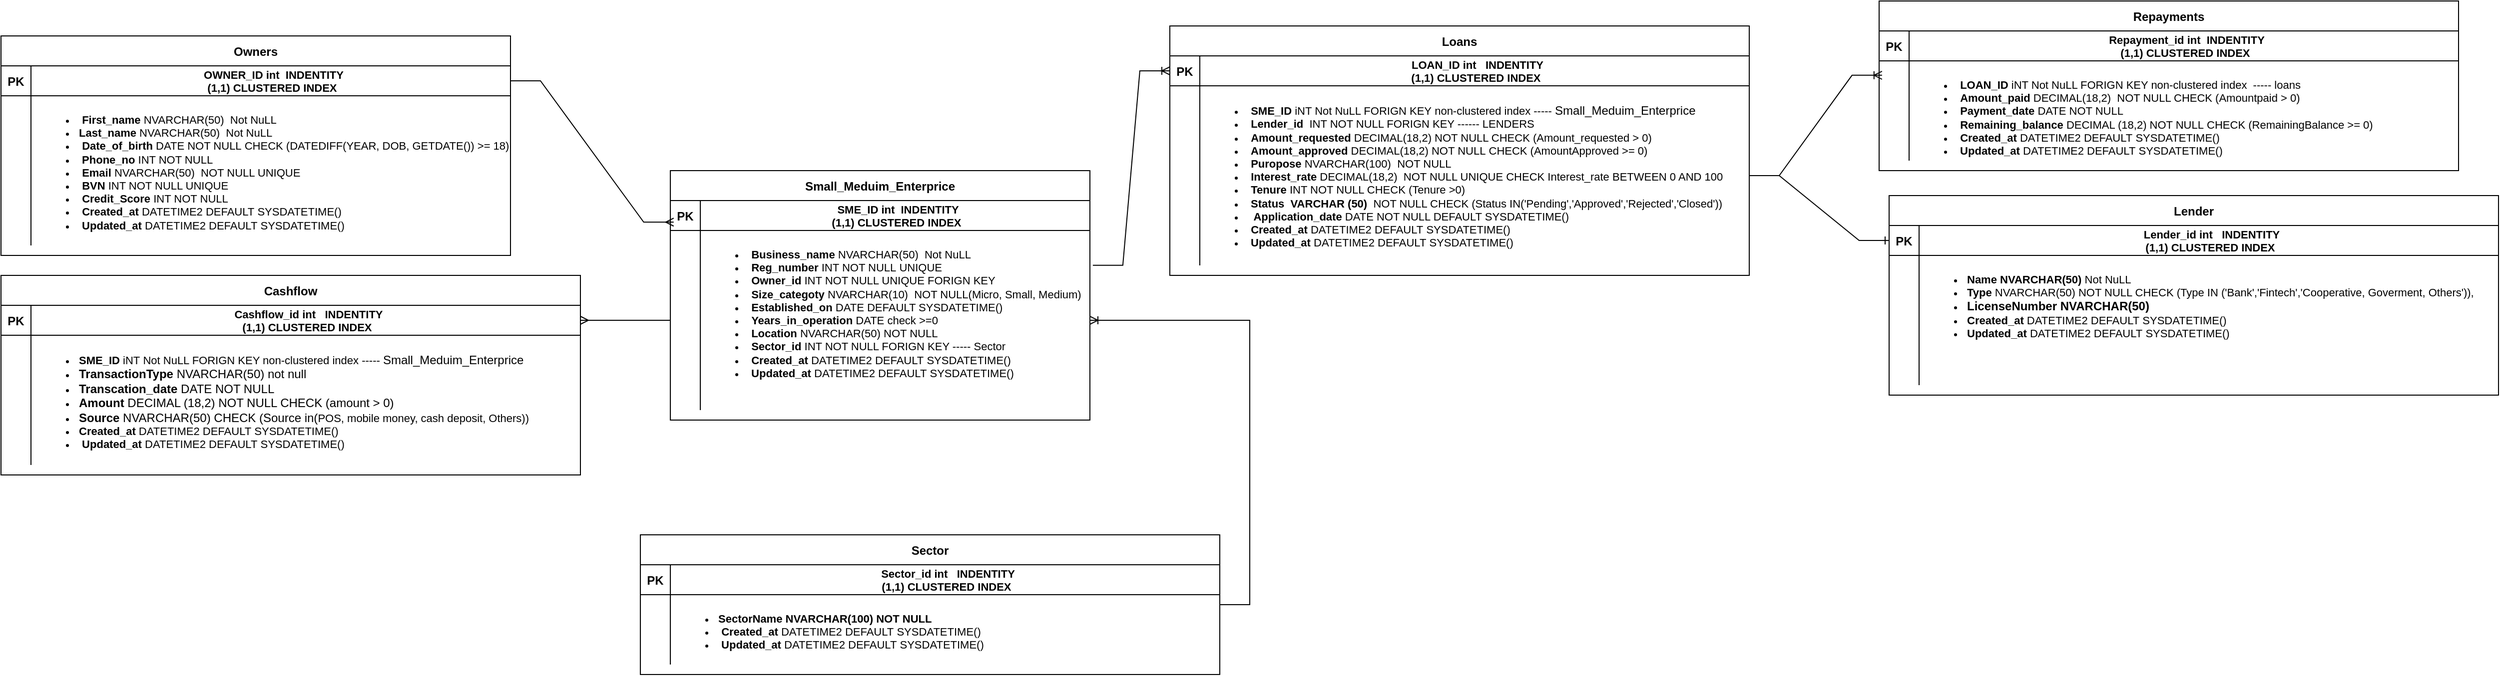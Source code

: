 <mxfile version="28.1.2">
  <diagram id="R2lEEEUBdFMjLlhIrx00" name="Page-1">
    <mxGraphModel dx="3134" dy="1358" grid="1" gridSize="10" guides="1" tooltips="1" connect="1" arrows="0" fold="1" page="1" pageScale="1" pageWidth="850" pageHeight="1100" math="0" shadow="0" extFonts="Permanent Marker^https://fonts.googleapis.com/css?family=Permanent+Marker">
      <root>
        <mxCell id="0" />
        <mxCell id="1" parent="0" />
        <mxCell id="C-vyLk0tnHw3VtMMgP7b-23" value="Small_Meduim_Enterprice" style="shape=table;startSize=30;container=1;collapsible=1;childLayout=tableLayout;fixedRows=1;rowLines=0;fontStyle=1;align=center;resizeLast=1;" parent="1" vertex="1">
          <mxGeometry x="70" y="325" width="420" height="250" as="geometry" />
        </mxCell>
        <mxCell id="C-vyLk0tnHw3VtMMgP7b-24" value="" style="shape=partialRectangle;collapsible=0;dropTarget=0;pointerEvents=0;fillColor=none;points=[[0,0.5],[1,0.5]];portConstraint=eastwest;top=0;left=0;right=0;bottom=1;" parent="C-vyLk0tnHw3VtMMgP7b-23" vertex="1">
          <mxGeometry y="30" width="420" height="30" as="geometry" />
        </mxCell>
        <mxCell id="C-vyLk0tnHw3VtMMgP7b-25" value="PK" style="shape=partialRectangle;overflow=hidden;connectable=0;fillColor=none;top=0;left=0;bottom=0;right=0;fontStyle=1;" parent="C-vyLk0tnHw3VtMMgP7b-24" vertex="1">
          <mxGeometry width="30.0" height="30" as="geometry">
            <mxRectangle width="30.0" height="30" as="alternateBounds" />
          </mxGeometry>
        </mxCell>
        <mxCell id="C-vyLk0tnHw3VtMMgP7b-26" value="SME_ID int  INDENTITY&#xa;(1,1) CLUSTERED INDEX " style="shape=partialRectangle;overflow=hidden;connectable=0;fillColor=none;top=0;left=0;bottom=0;right=0;align=center;spacingLeft=6;fontStyle=1;fontSize=11;" parent="C-vyLk0tnHw3VtMMgP7b-24" vertex="1">
          <mxGeometry x="30.0" width="390.0" height="30" as="geometry">
            <mxRectangle width="390.0" height="30" as="alternateBounds" />
          </mxGeometry>
        </mxCell>
        <mxCell id="C-vyLk0tnHw3VtMMgP7b-27" value="" style="shape=partialRectangle;collapsible=0;dropTarget=0;pointerEvents=0;fillColor=none;points=[[0,0.5],[1,0.5]];portConstraint=eastwest;top=0;left=0;right=0;bottom=0;" parent="C-vyLk0tnHw3VtMMgP7b-23" vertex="1">
          <mxGeometry y="60" width="420" height="180" as="geometry" />
        </mxCell>
        <mxCell id="C-vyLk0tnHw3VtMMgP7b-28" value="" style="shape=partialRectangle;overflow=hidden;connectable=0;fillColor=none;top=0;left=0;bottom=0;right=0;" parent="C-vyLk0tnHw3VtMMgP7b-27" vertex="1">
          <mxGeometry width="30.0" height="180" as="geometry">
            <mxRectangle width="30.0" height="180" as="alternateBounds" />
          </mxGeometry>
        </mxCell>
        <mxCell id="C-vyLk0tnHw3VtMMgP7b-29" value="&lt;ul&gt;&lt;li&gt;&lt;span style=&quot;background-color: transparent; color: light-dark(rgb(0, 0, 0), rgb(255, 255, 255));&quot;&gt;&amp;nbsp;&lt;b&gt;Business_name&lt;/b&gt; NVARCHAR(50)&lt;/span&gt;&amp;nbsp; Not NuLL&lt;/li&gt;&lt;li&gt;&lt;span style=&quot;background-color: transparent; color: light-dark(rgb(0, 0, 0), rgb(255, 255, 255));&quot;&gt;&amp;nbsp;&lt;b&gt;Reg_number&lt;/b&gt; INT NOT NULL&amp;nbsp;UNIQUE&lt;/span&gt;&lt;/li&gt;&lt;li&gt;&lt;span style=&quot;background-color: transparent; color: light-dark(rgb(0, 0, 0), rgb(255, 255, 255));&quot;&gt;&amp;nbsp;&lt;/span&gt;&lt;b style=&quot;background-color: transparent; color: light-dark(rgb(0, 0, 0), rgb(255, 255, 255));&quot;&gt;Owner_id &lt;/b&gt;&lt;span style=&quot;background-color: transparent; color: light-dark(rgb(0, 0, 0), rgb(255, 255, 255));&quot;&gt;INT NOT NULL UNIQUE FORIGN KEY&lt;/span&gt;&lt;/li&gt;&lt;li&gt;&lt;span style=&quot;background-color: transparent; color: light-dark(rgb(0, 0, 0), rgb(255, 255, 255));&quot;&gt;&amp;nbsp;&lt;b&gt;Size_categoty&lt;/b&gt; NVARCHAR(10)&amp;nbsp; NOT NULL&lt;/span&gt;(Micro, Small, Medium)&lt;/li&gt;&lt;li&gt;&amp;nbsp;&lt;b&gt;Established_on&lt;/b&gt; DATE DEFAULT SYSDATETIME()&lt;/li&gt;&lt;li&gt;&lt;span style=&quot;background-color: transparent; color: light-dark(rgb(0, 0, 0), rgb(255, 255, 255));&quot;&gt;&amp;nbsp;&lt;b&gt;Years_in_operation&lt;/b&gt; DATE check &amp;gt;=0&lt;/span&gt;&lt;/li&gt;&lt;li&gt;&lt;span style=&quot;background-color: transparent; color: light-dark(rgb(0, 0, 0), rgb(255, 255, 255));&quot;&gt;&amp;nbsp;&lt;b&gt;Location&lt;/b&gt; NVARCHAR(50) NOT NULL&amp;nbsp;&lt;/span&gt;&lt;/li&gt;&lt;li&gt;&lt;span style=&quot;background-color: transparent; color: light-dark(rgb(0, 0, 0), rgb(255, 255, 255));&quot;&gt;&amp;nbsp;&lt;b&gt;Sector_id&lt;/b&gt; INT NOT NULL FORIGN KEY ----- Sector&lt;/span&gt;&lt;/li&gt;&lt;li&gt;&lt;span style=&quot;background-color: transparent; color: light-dark(rgb(0, 0, 0), rgb(255, 255, 255));&quot;&gt;&amp;nbsp;&lt;b&gt;Created_at &lt;/b&gt;DATETIME2 DEFAULT&amp;nbsp;&lt;/span&gt;SYSDATETIME()&lt;/li&gt;&lt;li&gt;&lt;span style=&quot;background-color: transparent; color: light-dark(rgb(0, 0, 0), rgb(255, 255, 255));&quot;&gt;&lt;b&gt;&amp;nbsp;Updated_at&lt;/b&gt; DATETIME2 DEFAULT&amp;nbsp;&lt;/span&gt;SYSDATETIME()&lt;/li&gt;&lt;/ul&gt;" style="shape=partialRectangle;overflow=hidden;connectable=0;fillColor=none;top=0;left=0;bottom=0;right=0;align=left;spacingLeft=6;fontSize=11;verticalAlign=top;html=1;" parent="C-vyLk0tnHw3VtMMgP7b-27" vertex="1">
          <mxGeometry x="30.0" width="390.0" height="180" as="geometry">
            <mxRectangle width="390.0" height="180" as="alternateBounds" />
          </mxGeometry>
        </mxCell>
        <mxCell id="WiBJf92-VvX8dwFLpb4G-9" value="Owners" style="shape=table;startSize=30;container=1;collapsible=1;childLayout=tableLayout;fixedRows=1;rowLines=0;fontStyle=1;align=center;resizeLast=1;" parent="1" vertex="1">
          <mxGeometry x="-600" y="190" width="510" height="220" as="geometry" />
        </mxCell>
        <mxCell id="WiBJf92-VvX8dwFLpb4G-10" value="" style="shape=partialRectangle;collapsible=0;dropTarget=0;pointerEvents=0;fillColor=none;points=[[0,0.5],[1,0.5]];portConstraint=eastwest;top=0;left=0;right=0;bottom=1;" parent="WiBJf92-VvX8dwFLpb4G-9" vertex="1">
          <mxGeometry y="30" width="510" height="30" as="geometry" />
        </mxCell>
        <mxCell id="WiBJf92-VvX8dwFLpb4G-11" value="PK" style="shape=partialRectangle;overflow=hidden;connectable=0;fillColor=none;top=0;left=0;bottom=0;right=0;fontStyle=1;" parent="WiBJf92-VvX8dwFLpb4G-10" vertex="1">
          <mxGeometry width="30.0" height="30" as="geometry">
            <mxRectangle width="30.0" height="30" as="alternateBounds" />
          </mxGeometry>
        </mxCell>
        <mxCell id="WiBJf92-VvX8dwFLpb4G-12" value="OWNER_ID int  INDENTITY&#xa;(1,1) CLUSTERED INDEX " style="shape=partialRectangle;overflow=hidden;connectable=0;fillColor=none;top=0;left=0;bottom=0;right=0;align=center;spacingLeft=6;fontStyle=1;fontSize=11;" parent="WiBJf92-VvX8dwFLpb4G-10" vertex="1">
          <mxGeometry x="30.0" width="480.0" height="30" as="geometry">
            <mxRectangle width="480.0" height="30" as="alternateBounds" />
          </mxGeometry>
        </mxCell>
        <mxCell id="WiBJf92-VvX8dwFLpb4G-13" value="" style="shape=partialRectangle;collapsible=0;dropTarget=0;pointerEvents=0;fillColor=none;points=[[0,0.5],[1,0.5]];portConstraint=eastwest;top=0;left=0;right=0;bottom=0;" parent="WiBJf92-VvX8dwFLpb4G-9" vertex="1">
          <mxGeometry y="60" width="510" height="150" as="geometry" />
        </mxCell>
        <mxCell id="WiBJf92-VvX8dwFLpb4G-14" value="" style="shape=partialRectangle;overflow=hidden;connectable=0;fillColor=none;top=0;left=0;bottom=0;right=0;" parent="WiBJf92-VvX8dwFLpb4G-13" vertex="1">
          <mxGeometry width="30.0" height="150" as="geometry">
            <mxRectangle width="30.0" height="150" as="alternateBounds" />
          </mxGeometry>
        </mxCell>
        <mxCell id="WiBJf92-VvX8dwFLpb4G-15" value="&lt;ul&gt;&lt;li&gt;&lt;span style=&quot;background-color: transparent; color: light-dark(rgb(0, 0, 0), rgb(255, 255, 255));&quot;&gt;&amp;nbsp;&lt;b&gt;First_name&lt;/b&gt; NVARCHAR(50)&lt;/span&gt;&amp;nbsp; Not NuLL&lt;/li&gt;&lt;li&gt;&lt;span style=&quot;color: light-dark(rgb(0, 0, 0), rgb(255, 255, 255)); background-color: transparent;&quot;&gt;&lt;b&gt;Last_name&lt;/b&gt;&amp;nbsp;NVARCHAR(50)&lt;/span&gt;&amp;nbsp; Not NuLL&lt;/li&gt;&lt;li&gt;&lt;span style=&quot;background-color: transparent; color: light-dark(rgb(0, 0, 0), rgb(255, 255, 255));&quot;&gt;&amp;nbsp;&lt;b&gt;Date_of_birth&lt;/b&gt;&amp;nbsp;DATE NOT NULL&amp;nbsp;&lt;/span&gt;CHECK (DATEDIFF(YEAR, DOB, GETDATE()) &amp;gt;= 18)&lt;/li&gt;&lt;li&gt;&lt;span style=&quot;background-color: transparent; color: light-dark(rgb(0, 0, 0), rgb(255, 255, 255));&quot;&gt;&lt;b&gt;&amp;nbsp;Phone_no&amp;nbsp;&lt;/b&gt;INT NOT NULL&amp;nbsp;&lt;/span&gt;&lt;/li&gt;&lt;li&gt;&lt;span style=&quot;background-color: transparent; color: light-dark(rgb(0, 0, 0), rgb(255, 255, 255));&quot;&gt;&amp;nbsp;&lt;b&gt;Email&amp;nbsp;&lt;/b&gt;NVARCHAR(50)&amp;nbsp; NOT NULL UNIQUE&lt;/span&gt;&lt;/li&gt;&lt;li&gt;&lt;span style=&quot;background-color: transparent; color: light-dark(rgb(0, 0, 0), rgb(255, 255, 255));&quot;&gt;&amp;nbsp;&lt;b&gt;BVN&amp;nbsp;&lt;/b&gt;INT NOT NULL UNIQUE&amp;nbsp;&lt;/span&gt;&lt;/li&gt;&lt;li&gt;&amp;nbsp;&lt;b&gt;Credit_Score &lt;/b&gt;INT NOT NULL&lt;/li&gt;&lt;li&gt;&lt;span style=&quot;background-color: transparent; color: light-dark(rgb(0, 0, 0), rgb(255, 255, 255));&quot;&gt;&amp;nbsp;&lt;b&gt;Created_at &lt;/b&gt;DATETIME2 DEFAULT&amp;nbsp;&lt;/span&gt;SYSDATETIME()&lt;/li&gt;&lt;li&gt;&lt;span style=&quot;background-color: transparent; color: light-dark(rgb(0, 0, 0), rgb(255, 255, 255));&quot;&gt;&lt;b&gt;&amp;nbsp;Updated_at&lt;/b&gt; DATETIME2 DEFAULT&amp;nbsp;&lt;/span&gt;SYSDATETIME()&lt;/li&gt;&lt;/ul&gt;" style="shape=partialRectangle;overflow=hidden;connectable=0;fillColor=none;top=0;left=0;bottom=0;right=0;align=left;spacingLeft=6;fontSize=11;verticalAlign=top;html=1;" parent="WiBJf92-VvX8dwFLpb4G-13" vertex="1">
          <mxGeometry x="30.0" width="480.0" height="150" as="geometry">
            <mxRectangle width="480.0" height="150" as="alternateBounds" />
          </mxGeometry>
        </mxCell>
        <mxCell id="7OepKoPYDnJFZ7VWNCiS-4" value="Loans" style="shape=table;startSize=30;container=1;collapsible=1;childLayout=tableLayout;fixedRows=1;rowLines=0;fontStyle=1;align=center;resizeLast=1;" parent="1" vertex="1">
          <mxGeometry x="570" y="180" width="580.0" height="250" as="geometry" />
        </mxCell>
        <mxCell id="7OepKoPYDnJFZ7VWNCiS-5" value="" style="shape=partialRectangle;collapsible=0;dropTarget=0;pointerEvents=0;fillColor=none;points=[[0,0.5],[1,0.5]];portConstraint=eastwest;top=0;left=0;right=0;bottom=1;" parent="7OepKoPYDnJFZ7VWNCiS-4" vertex="1">
          <mxGeometry y="30" width="580.0" height="30" as="geometry" />
        </mxCell>
        <mxCell id="7OepKoPYDnJFZ7VWNCiS-6" value="PK" style="shape=partialRectangle;overflow=hidden;connectable=0;fillColor=none;top=0;left=0;bottom=0;right=0;fontStyle=1;" parent="7OepKoPYDnJFZ7VWNCiS-5" vertex="1">
          <mxGeometry width="30.0" height="30" as="geometry">
            <mxRectangle width="30.0" height="30" as="alternateBounds" />
          </mxGeometry>
        </mxCell>
        <mxCell id="7OepKoPYDnJFZ7VWNCiS-7" value="LOAN_ID int   INDENTITY&#xa;(1,1) CLUSTERED INDEX " style="shape=partialRectangle;overflow=hidden;connectable=0;fillColor=none;top=0;left=0;bottom=0;right=0;align=center;spacingLeft=6;fontStyle=1;fontSize=11;" parent="7OepKoPYDnJFZ7VWNCiS-5" vertex="1">
          <mxGeometry x="30.0" width="550" height="30" as="geometry">
            <mxRectangle width="550" height="30" as="alternateBounds" />
          </mxGeometry>
        </mxCell>
        <mxCell id="7OepKoPYDnJFZ7VWNCiS-8" value="" style="shape=partialRectangle;collapsible=0;dropTarget=0;pointerEvents=0;fillColor=none;points=[[0,0.5],[1,0.5]];portConstraint=eastwest;top=0;left=0;right=0;bottom=0;" parent="7OepKoPYDnJFZ7VWNCiS-4" vertex="1">
          <mxGeometry y="60" width="580.0" height="180" as="geometry" />
        </mxCell>
        <mxCell id="7OepKoPYDnJFZ7VWNCiS-9" value="" style="shape=partialRectangle;overflow=hidden;connectable=0;fillColor=none;top=0;left=0;bottom=0;right=0;" parent="7OepKoPYDnJFZ7VWNCiS-8" vertex="1">
          <mxGeometry width="30.0" height="180" as="geometry">
            <mxRectangle width="30.0" height="180" as="alternateBounds" />
          </mxGeometry>
        </mxCell>
        <mxCell id="7OepKoPYDnJFZ7VWNCiS-10" value="&lt;ul&gt;&lt;li&gt;&lt;span style=&quot;background-color: transparent; color: light-dark(rgb(0, 0, 0), rgb(255, 255, 255));&quot;&gt;&amp;nbsp;&lt;b&gt;SME_ID&lt;/b&gt;&amp;nbsp;iNT &lt;/span&gt;Not NuLL FORIGN KEY&amp;nbsp;non-clustered index -----&amp;nbsp;&lt;span style=&quot;font-size: 12px; text-align: center;&quot;&gt;Small_Meduim_Enterprice&lt;/span&gt;&lt;/li&gt;&lt;li&gt;&amp;nbsp;&lt;b&gt;Lender_id&amp;nbsp;&amp;nbsp;&lt;/b&gt;INT NOT NULL FORIGN KEY ------ LENDERS&lt;/li&gt;&lt;li&gt;&lt;span style=&quot;background-color: transparent; color: light-dark(rgb(0, 0, 0), rgb(255, 255, 255));&quot;&gt;&amp;nbsp;&lt;b&gt;Amount_requested&lt;/b&gt;&amp;nbsp;DECIMAL(18,2)&amp;nbsp;NOT NULL CHECK (Amount_requested &amp;gt; 0)&lt;/span&gt;&lt;/li&gt;&lt;li&gt;&lt;span style=&quot;background-color: transparent; color: light-dark(rgb(0, 0, 0), rgb(255, 255, 255));&quot;&gt;&lt;b&gt;&amp;nbsp;Amount_approved&amp;nbsp;&lt;/b&gt;DECIMAL(18,2)&amp;nbsp;NOT NULL&amp;nbsp;&lt;/span&gt;CHECK (AmountApproved &amp;gt;= 0)&lt;/li&gt;&lt;li&gt;&lt;span style=&quot;background-color: transparent; color: light-dark(rgb(0, 0, 0), rgb(255, 255, 255));&quot;&gt;&amp;nbsp;&lt;b&gt;Puropose&amp;nbsp;&lt;/b&gt;NVARCHAR(100)&amp;nbsp; NOT NULL&amp;nbsp;&lt;/span&gt;&lt;/li&gt;&lt;li&gt;&lt;span style=&quot;background-color: transparent;&quot;&gt;&lt;font&gt;&amp;nbsp;&lt;/font&gt;&lt;b style=&quot;color: light-dark(rgb(0, 0, 0), rgb(255, 255, 255));&quot;&gt;Interest_rate&amp;nbsp;&lt;/b&gt;DECIMAL(18,2)&amp;nbsp;&lt;font&gt;&amp;nbsp;&lt;font&gt;NOT NULL UNIQUE CHECK Interest_rate BETWEEN 0 AND 100&lt;/font&gt;&lt;/font&gt;&lt;/span&gt;&lt;/li&gt;&lt;li&gt;&amp;nbsp;&lt;b&gt;Tenure&amp;nbsp;&lt;/b&gt;INT NOT NULL CHECK (Tenure &amp;gt;0)&lt;/li&gt;&lt;li&gt;&lt;b&gt;&amp;nbsp;Status&amp;nbsp; VARCHAR (50)&amp;nbsp;&lt;/b&gt;&amp;nbsp;NOT NULL CHECK (Status IN(&#39;Pending&#39;,&#39;Approved&#39;,&#39;Rejected&#39;,&#39;Closed&#39;))&amp;nbsp;&lt;/li&gt;&lt;li&gt;&lt;b&gt;&amp;nbsp; Application_date &lt;/b&gt;DATE NOT NULL DEFAULT SYSDATETIME()&lt;/li&gt;&lt;li&gt;&lt;span style=&quot;background-color: transparent; color: light-dark(rgb(0, 0, 0), rgb(255, 255, 255));&quot;&gt;&amp;nbsp;&lt;b&gt;Created_at &lt;/b&gt;DATETIME2 DEFAULT&amp;nbsp;&lt;/span&gt;SYSDATETIME()&lt;/li&gt;&lt;li&gt;&lt;span style=&quot;background-color: transparent; color: light-dark(rgb(0, 0, 0), rgb(255, 255, 255));&quot;&gt;&lt;b&gt;&amp;nbsp;Updated_at&lt;/b&gt; DATETIME2 DEFAULT&amp;nbsp;&lt;/span&gt;SYSDATETIME()&lt;/li&gt;&lt;/ul&gt;" style="shape=partialRectangle;overflow=hidden;connectable=0;fillColor=none;top=0;left=0;bottom=0;right=0;align=left;spacingLeft=6;fontSize=11;verticalAlign=top;html=1;" parent="7OepKoPYDnJFZ7VWNCiS-8" vertex="1">
          <mxGeometry x="30.0" width="550" height="180" as="geometry">
            <mxRectangle width="550" height="180" as="alternateBounds" />
          </mxGeometry>
        </mxCell>
        <mxCell id="7OepKoPYDnJFZ7VWNCiS-27" value="" style="edgeStyle=entityRelationEdgeStyle;fontSize=12;html=1;endArrow=ERmany;rounded=0;entryX=0.008;entryY=0.721;entryDx=0;entryDy=0;entryPerimeter=0;" parent="1" source="WiBJf92-VvX8dwFLpb4G-10" target="C-vyLk0tnHw3VtMMgP7b-24" edge="1">
          <mxGeometry width="100" height="100" relative="1" as="geometry">
            <mxPoint x="-30" y="330" as="sourcePoint" />
            <mxPoint x="70" y="230" as="targetPoint" />
            <Array as="points">
              <mxPoint x="60" y="310" />
            </Array>
          </mxGeometry>
        </mxCell>
        <mxCell id="7OepKoPYDnJFZ7VWNCiS-29" value="" style="edgeStyle=entityRelationEdgeStyle;fontSize=12;html=1;endArrow=ERoneToMany;rounded=0;exitX=1.007;exitY=0.194;exitDx=0;exitDy=0;exitPerimeter=0;" parent="1" target="7OepKoPYDnJFZ7VWNCiS-5" edge="1" source="C-vyLk0tnHw3VtMMgP7b-27">
          <mxGeometry width="100" height="100" relative="1" as="geometry">
            <mxPoint x="490" y="340" as="sourcePoint" />
            <mxPoint x="590" y="240" as="targetPoint" />
            <Array as="points">
              <mxPoint x="1060" y="270" />
            </Array>
          </mxGeometry>
        </mxCell>
        <mxCell id="7OepKoPYDnJFZ7VWNCiS-30" value="Repayments" style="shape=table;startSize=30;container=1;collapsible=1;childLayout=tableLayout;fixedRows=1;rowLines=0;fontStyle=1;align=center;resizeLast=1;" parent="1" vertex="1">
          <mxGeometry x="1280" y="155" width="580.0" height="170" as="geometry" />
        </mxCell>
        <mxCell id="7OepKoPYDnJFZ7VWNCiS-31" value="" style="shape=partialRectangle;collapsible=0;dropTarget=0;pointerEvents=0;fillColor=none;points=[[0,0.5],[1,0.5]];portConstraint=eastwest;top=0;left=0;right=0;bottom=1;" parent="7OepKoPYDnJFZ7VWNCiS-30" vertex="1">
          <mxGeometry y="30" width="580.0" height="30" as="geometry" />
        </mxCell>
        <mxCell id="7OepKoPYDnJFZ7VWNCiS-32" value="PK" style="shape=partialRectangle;overflow=hidden;connectable=0;fillColor=none;top=0;left=0;bottom=0;right=0;fontStyle=1;" parent="7OepKoPYDnJFZ7VWNCiS-31" vertex="1">
          <mxGeometry width="30.0" height="30" as="geometry">
            <mxRectangle width="30.0" height="30" as="alternateBounds" />
          </mxGeometry>
        </mxCell>
        <mxCell id="7OepKoPYDnJFZ7VWNCiS-33" value="Repayment_id int  INDENTITY&#xa;(1,1) CLUSTERED INDEX " style="shape=partialRectangle;overflow=hidden;connectable=0;fillColor=none;top=0;left=0;bottom=0;right=0;align=center;spacingLeft=6;fontStyle=1;fontSize=11;" parent="7OepKoPYDnJFZ7VWNCiS-31" vertex="1">
          <mxGeometry x="30.0" width="550" height="30" as="geometry">
            <mxRectangle width="550" height="30" as="alternateBounds" />
          </mxGeometry>
        </mxCell>
        <mxCell id="7OepKoPYDnJFZ7VWNCiS-34" value="" style="shape=partialRectangle;collapsible=0;dropTarget=0;pointerEvents=0;fillColor=none;points=[[0,0.5],[1,0.5]];portConstraint=eastwest;top=0;left=0;right=0;bottom=0;" parent="7OepKoPYDnJFZ7VWNCiS-30" vertex="1">
          <mxGeometry y="60" width="580.0" height="100" as="geometry" />
        </mxCell>
        <mxCell id="7OepKoPYDnJFZ7VWNCiS-35" value="" style="shape=partialRectangle;overflow=hidden;connectable=0;fillColor=none;top=0;left=0;bottom=0;right=0;" parent="7OepKoPYDnJFZ7VWNCiS-34" vertex="1">
          <mxGeometry width="30.0" height="100" as="geometry">
            <mxRectangle width="30.0" height="100" as="alternateBounds" />
          </mxGeometry>
        </mxCell>
        <mxCell id="7OepKoPYDnJFZ7VWNCiS-36" value="&lt;ul&gt;&lt;li&gt;&lt;span style=&quot;background-color: transparent; color: light-dark(rgb(0, 0, 0), rgb(255, 255, 255));&quot;&gt;&amp;nbsp;&lt;b&gt;LOAN_ID&amp;nbsp;&lt;/b&gt;iNT &lt;/span&gt;Not NuLL FORIGN KEY non-clustered index&amp;nbsp;&amp;nbsp;----- loans&lt;/li&gt;&lt;li&gt;&amp;nbsp;&lt;b&gt;Amount_paid &lt;/b&gt;DECIMAL(18,2)&amp;nbsp;&amp;nbsp;NOT NULL CHECK (Amountpaid &amp;gt; 0)&lt;/li&gt;&lt;li&gt;&lt;span style=&quot;background-color: transparent; color: light-dark(rgb(0, 0, 0), rgb(255, 255, 255));&quot;&gt;&amp;nbsp;&lt;b&gt;Payment_date&lt;/b&gt;&amp;nbsp;DATE NOT NULL&amp;nbsp;&lt;/span&gt;&lt;/li&gt;&lt;li&gt;&amp;nbsp;&lt;b&gt;Remaining_balance&lt;/b&gt; DECIMAL (18,2) NOT NULL&amp;nbsp;CHECK (RemainingBalance &amp;gt;= 0)&lt;/li&gt;&lt;li&gt;&lt;span style=&quot;background-color: transparent; color: light-dark(rgb(0, 0, 0), rgb(255, 255, 255));&quot;&gt;&amp;nbsp;&lt;b&gt;Created_at &lt;/b&gt;DATETIME2 DEFAULT&amp;nbsp;&lt;/span&gt;SYSDATETIME()&lt;/li&gt;&lt;li&gt;&lt;span style=&quot;background-color: transparent; color: light-dark(rgb(0, 0, 0), rgb(255, 255, 255));&quot;&gt;&lt;b&gt;&amp;nbsp;Updated_at&lt;/b&gt; DATETIME2 DEFAULT&amp;nbsp;&lt;/span&gt;SYSDATETIME()&lt;/li&gt;&lt;/ul&gt;" style="shape=partialRectangle;overflow=hidden;connectable=0;fillColor=none;top=0;left=0;bottom=0;right=0;align=left;spacingLeft=6;fontSize=11;verticalAlign=top;html=1;" parent="7OepKoPYDnJFZ7VWNCiS-34" vertex="1">
          <mxGeometry x="30.0" width="550" height="100" as="geometry">
            <mxRectangle width="550" height="100" as="alternateBounds" />
          </mxGeometry>
        </mxCell>
        <mxCell id="7OepKoPYDnJFZ7VWNCiS-37" value="" style="edgeStyle=entityRelationEdgeStyle;fontSize=12;html=1;endArrow=ERoneToMany;rounded=0;entryX=0.005;entryY=0.144;entryDx=0;entryDy=0;entryPerimeter=0;" parent="1" source="7OepKoPYDnJFZ7VWNCiS-8" target="7OepKoPYDnJFZ7VWNCiS-34" edge="1">
          <mxGeometry width="100" height="100" relative="1" as="geometry">
            <mxPoint x="1190" y="340" as="sourcePoint" />
            <mxPoint x="1290" y="240" as="targetPoint" />
          </mxGeometry>
        </mxCell>
        <mxCell id="7OepKoPYDnJFZ7VWNCiS-46" value="Sector" style="shape=table;startSize=30;container=1;collapsible=1;childLayout=tableLayout;fixedRows=1;rowLines=0;fontStyle=1;align=center;resizeLast=1;" parent="1" vertex="1">
          <mxGeometry x="40" y="690" width="580.0" height="140" as="geometry" />
        </mxCell>
        <mxCell id="7OepKoPYDnJFZ7VWNCiS-47" value="" style="shape=partialRectangle;collapsible=0;dropTarget=0;pointerEvents=0;fillColor=none;points=[[0,0.5],[1,0.5]];portConstraint=eastwest;top=0;left=0;right=0;bottom=1;" parent="7OepKoPYDnJFZ7VWNCiS-46" vertex="1">
          <mxGeometry y="30" width="580.0" height="30" as="geometry" />
        </mxCell>
        <mxCell id="7OepKoPYDnJFZ7VWNCiS-48" value="PK" style="shape=partialRectangle;overflow=hidden;connectable=0;fillColor=none;top=0;left=0;bottom=0;right=0;fontStyle=1;" parent="7OepKoPYDnJFZ7VWNCiS-47" vertex="1">
          <mxGeometry width="30.0" height="30" as="geometry">
            <mxRectangle width="30.0" height="30" as="alternateBounds" />
          </mxGeometry>
        </mxCell>
        <mxCell id="7OepKoPYDnJFZ7VWNCiS-49" value="Sector_id int   INDENTITY&#xa;(1,1) CLUSTERED INDEX " style="shape=partialRectangle;overflow=hidden;connectable=0;fillColor=none;top=0;left=0;bottom=0;right=0;align=center;spacingLeft=6;fontStyle=1;fontSize=11;" parent="7OepKoPYDnJFZ7VWNCiS-47" vertex="1">
          <mxGeometry x="30.0" width="550" height="30" as="geometry">
            <mxRectangle width="550" height="30" as="alternateBounds" />
          </mxGeometry>
        </mxCell>
        <mxCell id="7OepKoPYDnJFZ7VWNCiS-50" value="" style="shape=partialRectangle;collapsible=0;dropTarget=0;pointerEvents=0;fillColor=none;points=[[0,0.5],[1,0.5]];portConstraint=eastwest;top=0;left=0;right=0;bottom=0;" parent="7OepKoPYDnJFZ7VWNCiS-46" vertex="1">
          <mxGeometry y="60" width="580.0" height="70" as="geometry" />
        </mxCell>
        <mxCell id="7OepKoPYDnJFZ7VWNCiS-51" value="" style="shape=partialRectangle;overflow=hidden;connectable=0;fillColor=none;top=0;left=0;bottom=0;right=0;" parent="7OepKoPYDnJFZ7VWNCiS-50" vertex="1">
          <mxGeometry width="30.0" height="70" as="geometry">
            <mxRectangle width="30.0" height="70" as="alternateBounds" />
          </mxGeometry>
        </mxCell>
        <mxCell id="7OepKoPYDnJFZ7VWNCiS-52" value="&lt;ul&gt;&lt;li&gt;&lt;b&gt;SectorName NVARCHAR(100) NOT NULL&lt;/b&gt;&lt;/li&gt;&lt;li&gt;&lt;span style=&quot;background-color: transparent; color: light-dark(rgb(0, 0, 0), rgb(255, 255, 255));&quot;&gt;&amp;nbsp;&lt;b&gt;Created_at &lt;/b&gt;DATETIME2 DEFAULT&amp;nbsp;&lt;/span&gt;SYSDATETIME()&lt;/li&gt;&lt;li&gt;&lt;span style=&quot;background-color: transparent; color: light-dark(rgb(0, 0, 0), rgb(255, 255, 255));&quot;&gt;&lt;b&gt;&amp;nbsp;Updated_at&lt;/b&gt; DATETIME2 DEFAULT&amp;nbsp;&lt;/span&gt;SYSDATETIME()&lt;/li&gt;&lt;/ul&gt;" style="shape=partialRectangle;overflow=hidden;connectable=0;fillColor=none;top=0;left=0;bottom=0;right=0;align=left;spacingLeft=6;fontSize=11;verticalAlign=top;html=1;" parent="7OepKoPYDnJFZ7VWNCiS-50" vertex="1">
          <mxGeometry x="30.0" width="550" height="70" as="geometry">
            <mxRectangle width="550" height="70" as="alternateBounds" />
          </mxGeometry>
        </mxCell>
        <mxCell id="7OepKoPYDnJFZ7VWNCiS-55" value="" style="edgeStyle=entityRelationEdgeStyle;fontSize=12;html=1;endArrow=ERoneToMany;rounded=0;" parent="1" source="7OepKoPYDnJFZ7VWNCiS-46" target="C-vyLk0tnHw3VtMMgP7b-27" edge="1">
          <mxGeometry width="100" height="100" relative="1" as="geometry">
            <mxPoint x="-140" y="620" as="sourcePoint" />
            <mxPoint x="-40" y="520" as="targetPoint" />
          </mxGeometry>
        </mxCell>
        <mxCell id="7OepKoPYDnJFZ7VWNCiS-57" value="Cashflow" style="shape=table;startSize=30;container=1;collapsible=1;childLayout=tableLayout;fixedRows=1;rowLines=0;fontStyle=1;align=center;resizeLast=1;" parent="1" vertex="1">
          <mxGeometry x="-600" y="430" width="580.0" height="200.0" as="geometry" />
        </mxCell>
        <mxCell id="7OepKoPYDnJFZ7VWNCiS-58" value="" style="shape=partialRectangle;collapsible=0;dropTarget=0;pointerEvents=0;fillColor=none;points=[[0,0.5],[1,0.5]];portConstraint=eastwest;top=0;left=0;right=0;bottom=1;" parent="7OepKoPYDnJFZ7VWNCiS-57" vertex="1">
          <mxGeometry y="30" width="580.0" height="30" as="geometry" />
        </mxCell>
        <mxCell id="7OepKoPYDnJFZ7VWNCiS-59" value="PK" style="shape=partialRectangle;overflow=hidden;connectable=0;fillColor=none;top=0;left=0;bottom=0;right=0;fontStyle=1;" parent="7OepKoPYDnJFZ7VWNCiS-58" vertex="1">
          <mxGeometry width="30.0" height="30" as="geometry">
            <mxRectangle width="30.0" height="30" as="alternateBounds" />
          </mxGeometry>
        </mxCell>
        <mxCell id="7OepKoPYDnJFZ7VWNCiS-60" value="Cashflow_id int   INDENTITY&#xa;(1,1) CLUSTERED INDEX " style="shape=partialRectangle;overflow=hidden;connectable=0;fillColor=none;top=0;left=0;bottom=0;right=0;align=center;spacingLeft=6;fontStyle=1;fontSize=11;" parent="7OepKoPYDnJFZ7VWNCiS-58" vertex="1">
          <mxGeometry x="30.0" width="550" height="30" as="geometry">
            <mxRectangle width="550" height="30" as="alternateBounds" />
          </mxGeometry>
        </mxCell>
        <mxCell id="7OepKoPYDnJFZ7VWNCiS-61" value="" style="shape=partialRectangle;collapsible=0;dropTarget=0;pointerEvents=0;fillColor=none;points=[[0,0.5],[1,0.5]];portConstraint=eastwest;top=0;left=0;right=0;bottom=0;" parent="7OepKoPYDnJFZ7VWNCiS-57" vertex="1">
          <mxGeometry y="60" width="580.0" height="130" as="geometry" />
        </mxCell>
        <mxCell id="7OepKoPYDnJFZ7VWNCiS-62" value="" style="shape=partialRectangle;overflow=hidden;connectable=0;fillColor=none;top=0;left=0;bottom=0;right=0;" parent="7OepKoPYDnJFZ7VWNCiS-61" vertex="1">
          <mxGeometry width="30.0" height="130" as="geometry">
            <mxRectangle width="30.0" height="130" as="alternateBounds" />
          </mxGeometry>
        </mxCell>
        <mxCell id="7OepKoPYDnJFZ7VWNCiS-63" value="&lt;ul&gt;&lt;li&gt;&lt;span style=&quot;color: light-dark(rgb(0, 0, 0), rgb(255, 255, 255)); background-color: transparent;&quot;&gt;&lt;b&gt;SME_ID&lt;/b&gt;&amp;nbsp;iNT&amp;nbsp;&lt;/span&gt;Not NuLL FORIGN KEY non-clustered index&amp;nbsp;-----&amp;nbsp;&lt;span style=&quot;font-size: 12px; text-align: center;&quot;&gt;Small_Meduim_Enterprice&lt;/span&gt;&lt;/li&gt;&lt;li&gt;&lt;span style=&quot;font-size: 12px; text-align: center;&quot;&gt;&lt;b&gt;TransactionType&lt;/b&gt; NVARCHAR(50) not null&lt;/span&gt;&lt;/li&gt;&lt;li&gt;&lt;span style=&quot;font-size: 12px; text-align: center;&quot;&gt;&lt;b&gt;Transcation_date&lt;/b&gt; DATE NOT NULL&amp;nbsp;&lt;/span&gt;&lt;/li&gt;&lt;li&gt;&lt;span style=&quot;font-size: 12px; text-align: center;&quot;&gt;&lt;b&gt;Amount&lt;/b&gt; DECIMAL (18,2) NOT NULL CHECK (amount &amp;gt; 0)&lt;/span&gt;&lt;/li&gt;&lt;li&gt;&lt;span style=&quot;font-size: 12px; text-align: center;&quot;&gt;&lt;b&gt;Source&lt;/b&gt; NVARCHAR(50) CHECK (Source in(&lt;/span&gt;POS, mobile money, cash deposit, Others))&lt;/li&gt;&lt;li&gt;&lt;span style=&quot;background-color: transparent; color: light-dark(rgb(0, 0, 0), rgb(255, 255, 255));&quot;&gt;&lt;b&gt;Created_at &lt;/b&gt;DATETIME2 DEFAULT&amp;nbsp;&lt;/span&gt;SYSDATETIME()&lt;/li&gt;&lt;li&gt;&lt;span style=&quot;background-color: transparent; color: light-dark(rgb(0, 0, 0), rgb(255, 255, 255));&quot;&gt;&lt;b&gt;&amp;nbsp;Updated_at&lt;/b&gt; DATETIME2 DEFAULT&amp;nbsp;&lt;/span&gt;SYSDATETIME()&lt;/li&gt;&lt;/ul&gt;" style="shape=partialRectangle;overflow=hidden;connectable=0;fillColor=none;top=0;left=0;bottom=0;right=0;align=left;spacingLeft=6;fontSize=11;verticalAlign=top;html=1;" parent="7OepKoPYDnJFZ7VWNCiS-61" vertex="1">
          <mxGeometry x="30.0" width="550" height="130" as="geometry">
            <mxRectangle width="550" height="130" as="alternateBounds" />
          </mxGeometry>
        </mxCell>
        <mxCell id="7OepKoPYDnJFZ7VWNCiS-64" value="" style="edgeStyle=entityRelationEdgeStyle;fontSize=12;html=1;endArrow=ERmany;rounded=0;" parent="1" source="C-vyLk0tnHw3VtMMgP7b-27" target="7OepKoPYDnJFZ7VWNCiS-58" edge="1">
          <mxGeometry width="100" height="100" relative="1" as="geometry">
            <mxPoint x="-100" y="620" as="sourcePoint" />
            <mxPoint y="520" as="targetPoint" />
          </mxGeometry>
        </mxCell>
        <mxCell id="7OepKoPYDnJFZ7VWNCiS-65" value="Lender" style="shape=table;startSize=30;container=1;collapsible=1;childLayout=tableLayout;fixedRows=1;rowLines=0;fontStyle=1;align=center;resizeLast=1;" parent="1" vertex="1">
          <mxGeometry x="1290" y="350" width="610" height="200" as="geometry" />
        </mxCell>
        <mxCell id="7OepKoPYDnJFZ7VWNCiS-66" value="" style="shape=partialRectangle;collapsible=0;dropTarget=0;pointerEvents=0;fillColor=none;points=[[0,0.5],[1,0.5]];portConstraint=eastwest;top=0;left=0;right=0;bottom=1;" parent="7OepKoPYDnJFZ7VWNCiS-65" vertex="1">
          <mxGeometry y="30" width="610" height="30" as="geometry" />
        </mxCell>
        <mxCell id="7OepKoPYDnJFZ7VWNCiS-67" value="PK" style="shape=partialRectangle;overflow=hidden;connectable=0;fillColor=none;top=0;left=0;bottom=0;right=0;fontStyle=1;" parent="7OepKoPYDnJFZ7VWNCiS-66" vertex="1">
          <mxGeometry width="30.0" height="30" as="geometry">
            <mxRectangle width="30.0" height="30" as="alternateBounds" />
          </mxGeometry>
        </mxCell>
        <mxCell id="7OepKoPYDnJFZ7VWNCiS-68" value="Lender_id int   INDENTITY&#xa;(1,1) CLUSTERED INDEX " style="shape=partialRectangle;overflow=hidden;connectable=0;fillColor=none;top=0;left=0;bottom=0;right=0;align=center;spacingLeft=6;fontStyle=1;fontSize=11;" parent="7OepKoPYDnJFZ7VWNCiS-66" vertex="1">
          <mxGeometry x="30.0" width="580.0" height="30" as="geometry">
            <mxRectangle width="580.0" height="30" as="alternateBounds" />
          </mxGeometry>
        </mxCell>
        <mxCell id="7OepKoPYDnJFZ7VWNCiS-69" value="" style="shape=partialRectangle;collapsible=0;dropTarget=0;pointerEvents=0;fillColor=none;points=[[0,0.5],[1,0.5]];portConstraint=eastwest;top=0;left=0;right=0;bottom=0;" parent="7OepKoPYDnJFZ7VWNCiS-65" vertex="1">
          <mxGeometry y="60" width="610" height="130" as="geometry" />
        </mxCell>
        <mxCell id="7OepKoPYDnJFZ7VWNCiS-70" value="" style="shape=partialRectangle;overflow=hidden;connectable=0;fillColor=none;top=0;left=0;bottom=0;right=0;" parent="7OepKoPYDnJFZ7VWNCiS-69" vertex="1">
          <mxGeometry width="30.0" height="130" as="geometry">
            <mxRectangle width="30.0" height="130" as="alternateBounds" />
          </mxGeometry>
        </mxCell>
        <mxCell id="7OepKoPYDnJFZ7VWNCiS-71" value="&lt;ul&gt;&lt;li&gt;&lt;span style=&quot;color: light-dark(rgb(0, 0, 0), rgb(255, 255, 255)); background-color: transparent;&quot;&gt;&lt;b&gt;Name NVARCHAR(50)&lt;/b&gt;&amp;nbsp;&lt;/span&gt;Not NuLL&lt;/li&gt;&lt;li&gt;&lt;b style=&quot;background-color: transparent; color: light-dark(rgb(0, 0, 0), rgb(255, 255, 255));&quot;&gt;Type&lt;/b&gt;&lt;span style=&quot;background-color: transparent; color: light-dark(rgb(0, 0, 0), rgb(255, 255, 255));&quot;&gt; NVARCHAR(50) NOT NULL CHECK (Type IN (&#39;Bank&#39;,&#39;Fintech&#39;,&#39;Cooperative, Goverment, Others&#39;)),&lt;/span&gt;&lt;/li&gt;&lt;li&gt;&lt;b style=&quot;font-size: 12px; text-align: center; background-color: transparent; color: light-dark(rgb(0, 0, 0), rgb(255, 255, 255));&quot;&gt;LicenseNumber NVARCHAR(50)&lt;/b&gt;&lt;/li&gt;&lt;li&gt;&lt;span style=&quot;background-color: transparent; color: light-dark(rgb(0, 0, 0), rgb(255, 255, 255));&quot;&gt;&lt;b&gt;Created_at &lt;/b&gt;DATETIME2 DEFAULT&amp;nbsp;&lt;/span&gt;SYSDATETIME()&lt;/li&gt;&lt;li&gt;&lt;span style=&quot;background-color: transparent; color: light-dark(rgb(0, 0, 0), rgb(255, 255, 255));&quot;&gt;&lt;b&gt;Updated_at&lt;/b&gt; DATETIME2 DEFAULT&amp;nbsp;&lt;/span&gt;SYSDATETIME()&lt;/li&gt;&lt;/ul&gt;" style="shape=partialRectangle;overflow=hidden;connectable=0;fillColor=none;top=0;left=0;bottom=0;right=0;align=left;spacingLeft=6;fontSize=11;verticalAlign=top;html=1;" parent="7OepKoPYDnJFZ7VWNCiS-69" vertex="1">
          <mxGeometry x="30.0" width="580.0" height="130" as="geometry">
            <mxRectangle width="580.0" height="130" as="alternateBounds" />
          </mxGeometry>
        </mxCell>
        <mxCell id="7OepKoPYDnJFZ7VWNCiS-72" value="" style="edgeStyle=entityRelationEdgeStyle;fontSize=12;html=1;endArrow=ERone;endFill=1;rounded=0;" parent="1" source="7OepKoPYDnJFZ7VWNCiS-8" target="7OepKoPYDnJFZ7VWNCiS-66" edge="1">
          <mxGeometry width="100" height="100" relative="1" as="geometry">
            <mxPoint x="1300" y="560" as="sourcePoint" />
            <mxPoint x="1400" y="460" as="targetPoint" />
          </mxGeometry>
        </mxCell>
      </root>
    </mxGraphModel>
  </diagram>
</mxfile>
